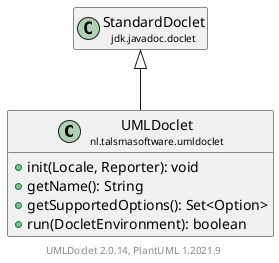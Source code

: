 @startuml
    set namespaceSeparator none
    hide empty fields
    hide empty methods

    class "<size:14>UMLDoclet\n<size:10>nl.talsmasoftware.umldoclet" as nl.talsmasoftware.umldoclet.UMLDoclet [[UMLDoclet.html]] {
        +init(Locale, Reporter): void
        +getName(): String
        +getSupportedOptions(): Set<Option>
        +run(DocletEnvironment): boolean
    }

    class "<size:14>StandardDoclet\n<size:10>jdk.javadoc.doclet" as jdk.javadoc.doclet.StandardDoclet [[https://docs.oracle.com/javase/9/docs/api/jdk/javadoc/doclet/StandardDoclet.html?is-external=true]]

    jdk.javadoc.doclet.StandardDoclet <|-- nl.talsmasoftware.umldoclet.UMLDoclet

    center footer UMLDoclet 2.0.14, PlantUML 1.2021.9
@enduml
